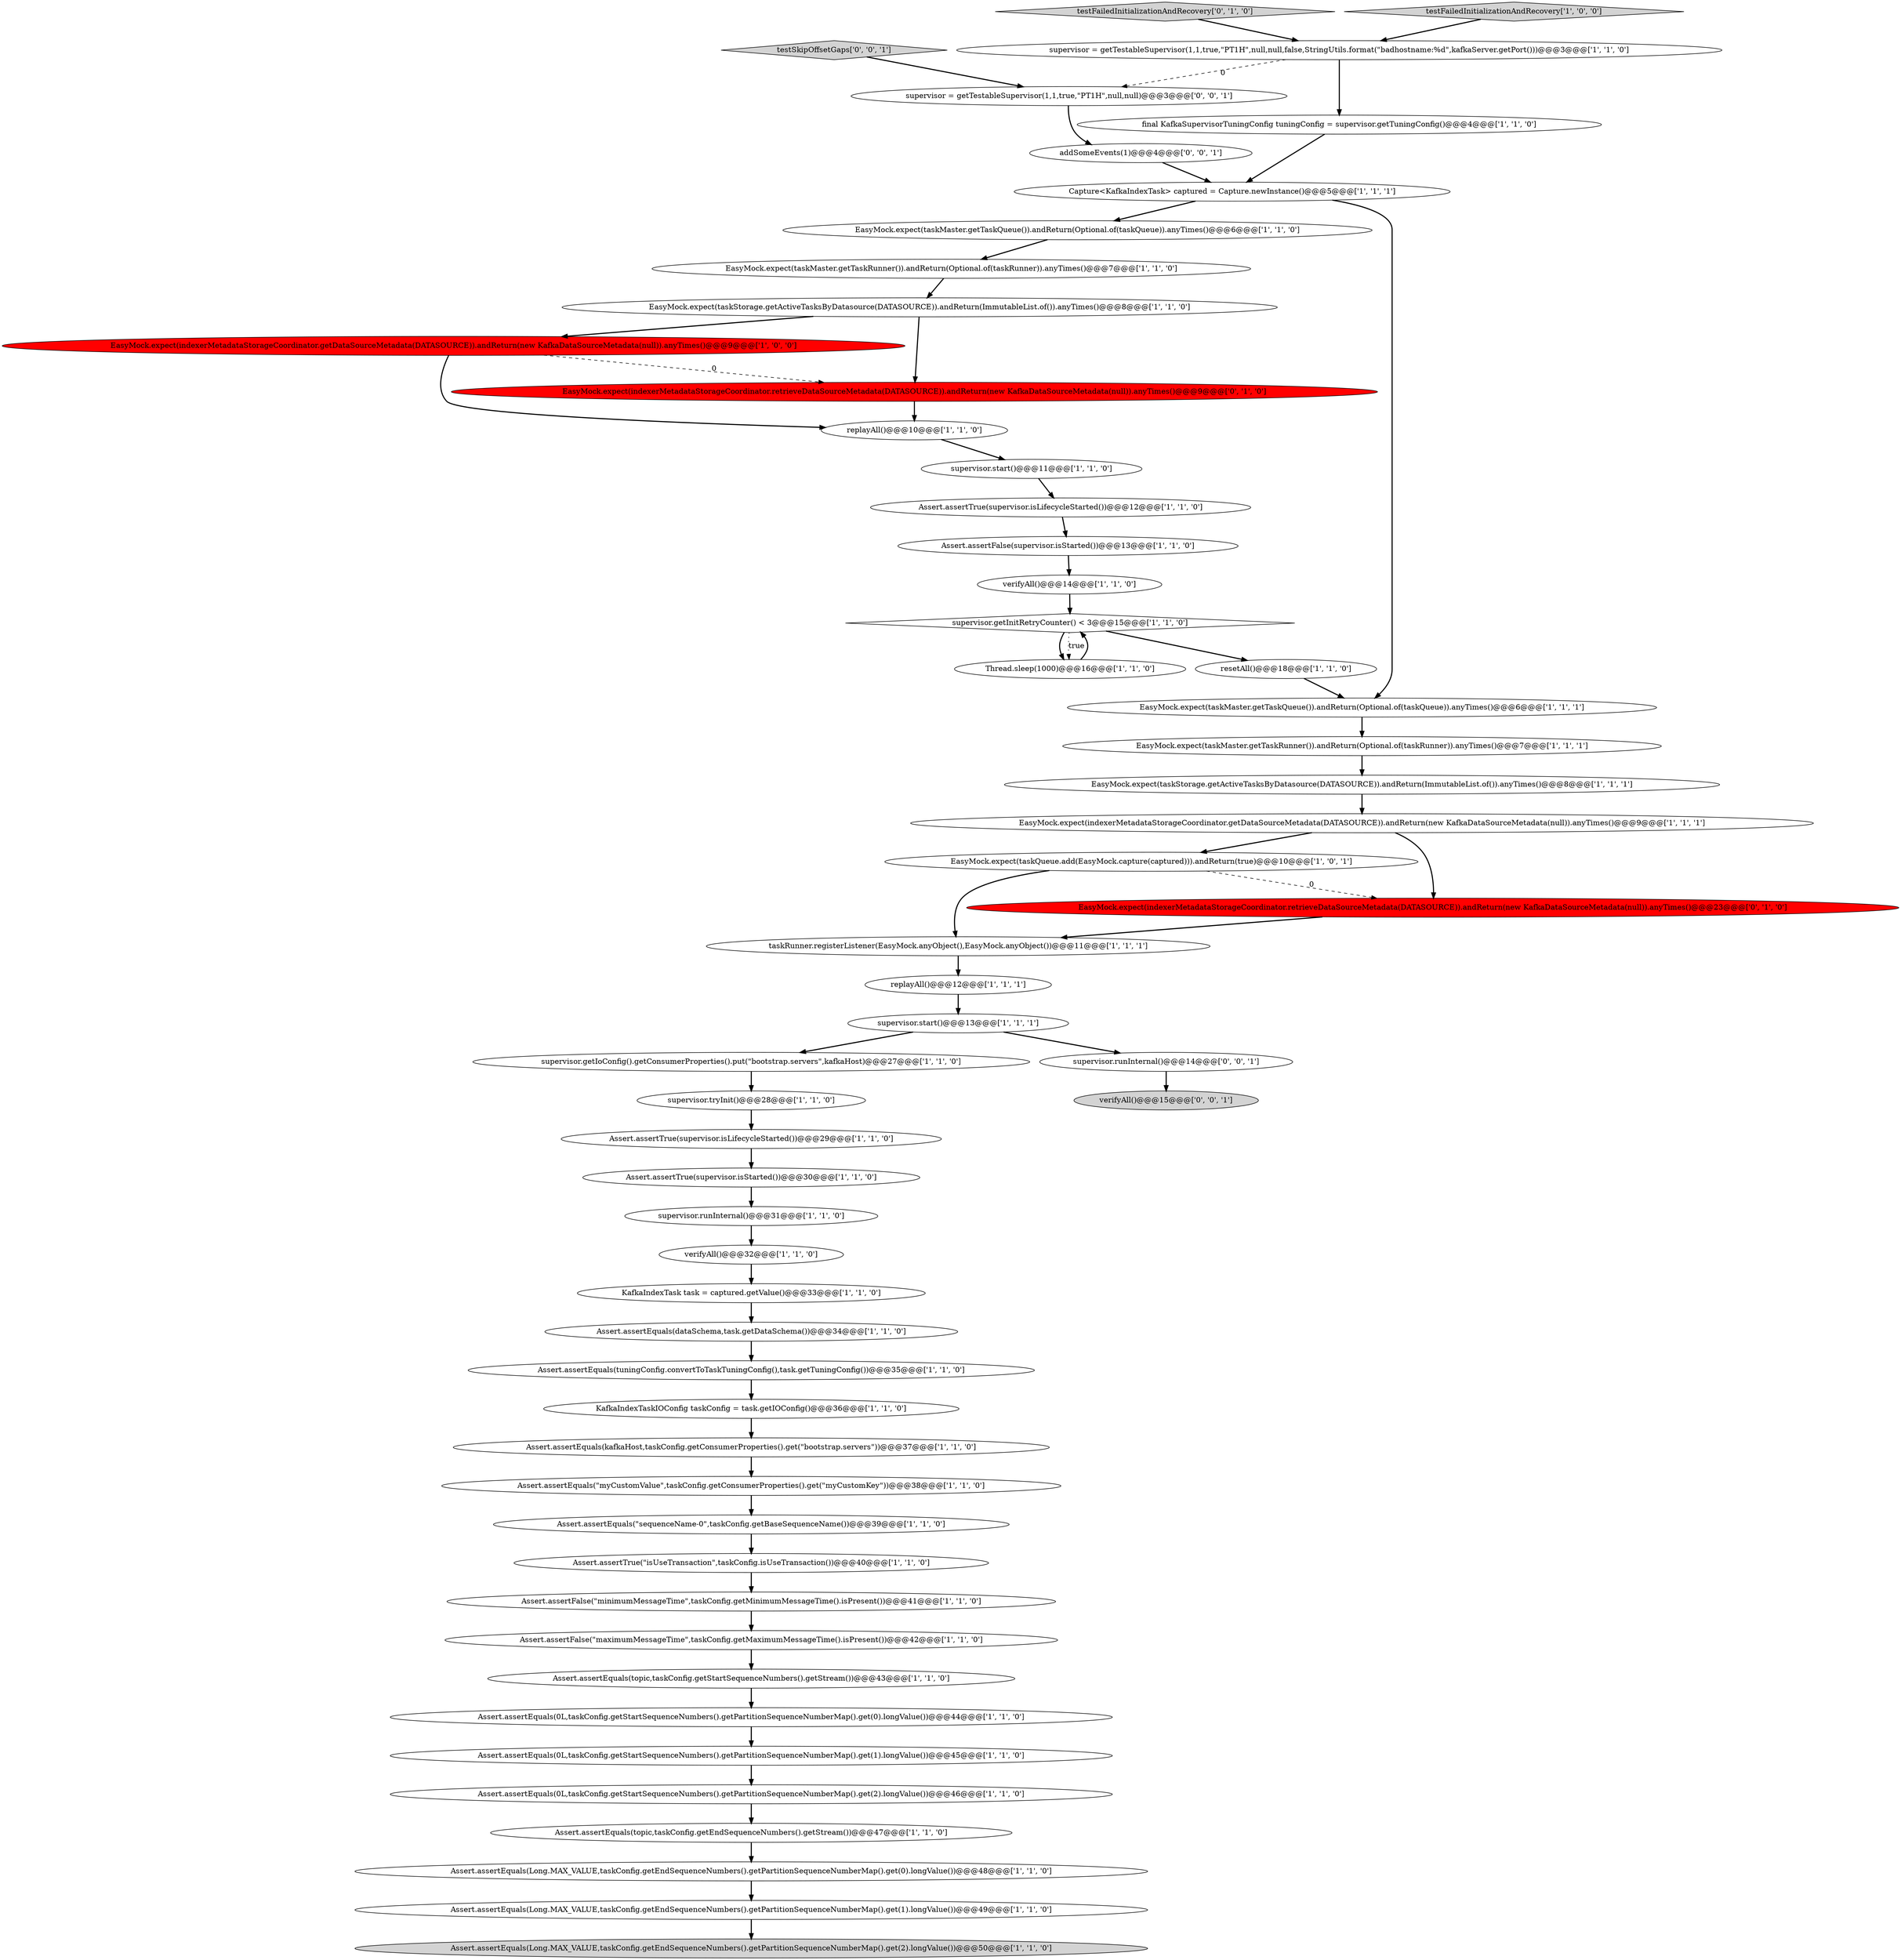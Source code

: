 digraph {
30 [style = filled, label = "Assert.assertEquals(kafkaHost,taskConfig.getConsumerProperties().get(\"bootstrap.servers\"))@@@37@@@['1', '1', '0']", fillcolor = white, shape = ellipse image = "AAA0AAABBB1BBB"];
31 [style = filled, label = "EasyMock.expect(taskQueue.add(EasyMock.capture(captured))).andReturn(true)@@@10@@@['1', '0', '1']", fillcolor = white, shape = ellipse image = "AAA0AAABBB1BBB"];
28 [style = filled, label = "Assert.assertEquals(topic,taskConfig.getStartSequenceNumbers().getStream())@@@43@@@['1', '1', '0']", fillcolor = white, shape = ellipse image = "AAA0AAABBB1BBB"];
34 [style = filled, label = "Assert.assertEquals(Long.MAX_VALUE,taskConfig.getEndSequenceNumbers().getPartitionSequenceNumberMap().get(0).longValue())@@@48@@@['1', '1', '0']", fillcolor = white, shape = ellipse image = "AAA0AAABBB1BBB"];
44 [style = filled, label = "replayAll()@@@12@@@['1', '1', '1']", fillcolor = white, shape = ellipse image = "AAA0AAABBB1BBB"];
40 [style = filled, label = "Assert.assertEquals(0L,taskConfig.getStartSequenceNumbers().getPartitionSequenceNumberMap().get(0).longValue())@@@44@@@['1', '1', '0']", fillcolor = white, shape = ellipse image = "AAA0AAABBB1BBB"];
19 [style = filled, label = "EasyMock.expect(taskStorage.getActiveTasksByDatasource(DATASOURCE)).andReturn(ImmutableList.of()).anyTimes()@@@8@@@['1', '1', '0']", fillcolor = white, shape = ellipse image = "AAA0AAABBB1BBB"];
16 [style = filled, label = "supervisor = getTestableSupervisor(1,1,true,\"PT1H\",null,null,false,StringUtils.format(\"badhostname:%d\",kafkaServer.getPort()))@@@3@@@['1', '1', '0']", fillcolor = white, shape = ellipse image = "AAA0AAABBB1BBB"];
26 [style = filled, label = "Assert.assertTrue(supervisor.isLifecycleStarted())@@@12@@@['1', '1', '0']", fillcolor = white, shape = ellipse image = "AAA0AAABBB1BBB"];
5 [style = filled, label = "verifyAll()@@@32@@@['1', '1', '0']", fillcolor = white, shape = ellipse image = "AAA0AAABBB1BBB"];
1 [style = filled, label = "EasyMock.expect(taskStorage.getActiveTasksByDatasource(DATASOURCE)).andReturn(ImmutableList.of()).anyTimes()@@@8@@@['1', '1', '1']", fillcolor = white, shape = ellipse image = "AAA0AAABBB1BBB"];
50 [style = filled, label = "testFailedInitializationAndRecovery['0', '1', '0']", fillcolor = lightgray, shape = diamond image = "AAA0AAABBB2BBB"];
14 [style = filled, label = "KafkaIndexTask task = captured.getValue()@@@33@@@['1', '1', '0']", fillcolor = white, shape = ellipse image = "AAA0AAABBB1BBB"];
33 [style = filled, label = "verifyAll()@@@14@@@['1', '1', '0']", fillcolor = white, shape = ellipse image = "AAA0AAABBB1BBB"];
8 [style = filled, label = "Assert.assertTrue(supervisor.isStarted())@@@30@@@['1', '1', '0']", fillcolor = white, shape = ellipse image = "AAA0AAABBB1BBB"];
25 [style = filled, label = "Assert.assertEquals(\"sequenceName-0\",taskConfig.getBaseSequenceName())@@@39@@@['1', '1', '0']", fillcolor = white, shape = ellipse image = "AAA0AAABBB1BBB"];
9 [style = filled, label = "supervisor.getInitRetryCounter() < 3@@@15@@@['1', '1', '0']", fillcolor = white, shape = diamond image = "AAA0AAABBB1BBB"];
0 [style = filled, label = "EasyMock.expect(taskMaster.getTaskRunner()).andReturn(Optional.of(taskRunner)).anyTimes()@@@7@@@['1', '1', '0']", fillcolor = white, shape = ellipse image = "AAA0AAABBB1BBB"];
2 [style = filled, label = "EasyMock.expect(indexerMetadataStorageCoordinator.getDataSourceMetadata(DATASOURCE)).andReturn(new KafkaDataSourceMetadata(null)).anyTimes()@@@9@@@['1', '1', '1']", fillcolor = white, shape = ellipse image = "AAA0AAABBB1BBB"];
37 [style = filled, label = "Assert.assertEquals(Long.MAX_VALUE,taskConfig.getEndSequenceNumbers().getPartitionSequenceNumberMap().get(2).longValue())@@@50@@@['1', '1', '0']", fillcolor = lightgray, shape = ellipse image = "AAA0AAABBB1BBB"];
53 [style = filled, label = "supervisor = getTestableSupervisor(1,1,true,\"PT1H\",null,null)@@@3@@@['0', '0', '1']", fillcolor = white, shape = ellipse image = "AAA0AAABBB3BBB"];
12 [style = filled, label = "supervisor.runInternal()@@@31@@@['1', '1', '0']", fillcolor = white, shape = ellipse image = "AAA0AAABBB1BBB"];
6 [style = filled, label = "Assert.assertEquals(topic,taskConfig.getEndSequenceNumbers().getStream())@@@47@@@['1', '1', '0']", fillcolor = white, shape = ellipse image = "AAA0AAABBB1BBB"];
24 [style = filled, label = "Assert.assertFalse(\"maximumMessageTime\",taskConfig.getMaximumMessageTime().isPresent())@@@42@@@['1', '1', '0']", fillcolor = white, shape = ellipse image = "AAA0AAABBB1BBB"];
55 [style = filled, label = "testSkipOffsetGaps['0', '0', '1']", fillcolor = lightgray, shape = diamond image = "AAA0AAABBB3BBB"];
48 [style = filled, label = "EasyMock.expect(indexerMetadataStorageCoordinator.retrieveDataSourceMetadata(DATASOURCE)).andReturn(new KafkaDataSourceMetadata(null)).anyTimes()@@@23@@@['0', '1', '0']", fillcolor = red, shape = ellipse image = "AAA1AAABBB2BBB"];
18 [style = filled, label = "supervisor.getIoConfig().getConsumerProperties().put(\"bootstrap.servers\",kafkaHost)@@@27@@@['1', '1', '0']", fillcolor = white, shape = ellipse image = "AAA0AAABBB1BBB"];
10 [style = filled, label = "Capture<KafkaIndexTask> captured = Capture.newInstance()@@@5@@@['1', '1', '1']", fillcolor = white, shape = ellipse image = "AAA0AAABBB1BBB"];
54 [style = filled, label = "supervisor.runInternal()@@@14@@@['0', '0', '1']", fillcolor = white, shape = ellipse image = "AAA0AAABBB3BBB"];
11 [style = filled, label = "Assert.assertFalse(supervisor.isStarted())@@@13@@@['1', '1', '0']", fillcolor = white, shape = ellipse image = "AAA0AAABBB1BBB"];
3 [style = filled, label = "testFailedInitializationAndRecovery['1', '0', '0']", fillcolor = lightgray, shape = diamond image = "AAA0AAABBB1BBB"];
23 [style = filled, label = "final KafkaSupervisorTuningConfig tuningConfig = supervisor.getTuningConfig()@@@4@@@['1', '1', '0']", fillcolor = white, shape = ellipse image = "AAA0AAABBB1BBB"];
21 [style = filled, label = "Assert.assertEquals(0L,taskConfig.getStartSequenceNumbers().getPartitionSequenceNumberMap().get(1).longValue())@@@45@@@['1', '1', '0']", fillcolor = white, shape = ellipse image = "AAA0AAABBB1BBB"];
47 [style = filled, label = "Assert.assertFalse(\"minimumMessageTime\",taskConfig.getMinimumMessageTime().isPresent())@@@41@@@['1', '1', '0']", fillcolor = white, shape = ellipse image = "AAA0AAABBB1BBB"];
46 [style = filled, label = "Assert.assertEquals(Long.MAX_VALUE,taskConfig.getEndSequenceNumbers().getPartitionSequenceNumberMap().get(1).longValue())@@@49@@@['1', '1', '0']", fillcolor = white, shape = ellipse image = "AAA0AAABBB1BBB"];
42 [style = filled, label = "supervisor.start()@@@13@@@['1', '1', '1']", fillcolor = white, shape = ellipse image = "AAA0AAABBB1BBB"];
22 [style = filled, label = "supervisor.tryInit()@@@28@@@['1', '1', '0']", fillcolor = white, shape = ellipse image = "AAA0AAABBB1BBB"];
17 [style = filled, label = "EasyMock.expect(taskMaster.getTaskQueue()).andReturn(Optional.of(taskQueue)).anyTimes()@@@6@@@['1', '1', '0']", fillcolor = white, shape = ellipse image = "AAA0AAABBB1BBB"];
38 [style = filled, label = "Assert.assertTrue(supervisor.isLifecycleStarted())@@@29@@@['1', '1', '0']", fillcolor = white, shape = ellipse image = "AAA0AAABBB1BBB"];
41 [style = filled, label = "EasyMock.expect(taskMaster.getTaskQueue()).andReturn(Optional.of(taskQueue)).anyTimes()@@@6@@@['1', '1', '1']", fillcolor = white, shape = ellipse image = "AAA0AAABBB1BBB"];
39 [style = filled, label = "replayAll()@@@10@@@['1', '1', '0']", fillcolor = white, shape = ellipse image = "AAA0AAABBB1BBB"];
43 [style = filled, label = "EasyMock.expect(taskMaster.getTaskRunner()).andReturn(Optional.of(taskRunner)).anyTimes()@@@7@@@['1', '1', '1']", fillcolor = white, shape = ellipse image = "AAA0AAABBB1BBB"];
36 [style = filled, label = "Assert.assertEquals(0L,taskConfig.getStartSequenceNumbers().getPartitionSequenceNumberMap().get(2).longValue())@@@46@@@['1', '1', '0']", fillcolor = white, shape = ellipse image = "AAA0AAABBB1BBB"];
13 [style = filled, label = "supervisor.start()@@@11@@@['1', '1', '0']", fillcolor = white, shape = ellipse image = "AAA0AAABBB1BBB"];
29 [style = filled, label = "KafkaIndexTaskIOConfig taskConfig = task.getIOConfig()@@@36@@@['1', '1', '0']", fillcolor = white, shape = ellipse image = "AAA0AAABBB1BBB"];
15 [style = filled, label = "Assert.assertTrue(\"isUseTransaction\",taskConfig.isUseTransaction())@@@40@@@['1', '1', '0']", fillcolor = white, shape = ellipse image = "AAA0AAABBB1BBB"];
27 [style = filled, label = "Assert.assertEquals(\"myCustomValue\",taskConfig.getConsumerProperties().get(\"myCustomKey\"))@@@38@@@['1', '1', '0']", fillcolor = white, shape = ellipse image = "AAA0AAABBB1BBB"];
49 [style = filled, label = "EasyMock.expect(indexerMetadataStorageCoordinator.retrieveDataSourceMetadata(DATASOURCE)).andReturn(new KafkaDataSourceMetadata(null)).anyTimes()@@@9@@@['0', '1', '0']", fillcolor = red, shape = ellipse image = "AAA1AAABBB2BBB"];
51 [style = filled, label = "verifyAll()@@@15@@@['0', '0', '1']", fillcolor = lightgray, shape = ellipse image = "AAA0AAABBB3BBB"];
20 [style = filled, label = "Assert.assertEquals(tuningConfig.convertToTaskTuningConfig(),task.getTuningConfig())@@@35@@@['1', '1', '0']", fillcolor = white, shape = ellipse image = "AAA0AAABBB1BBB"];
45 [style = filled, label = "resetAll()@@@18@@@['1', '1', '0']", fillcolor = white, shape = ellipse image = "AAA0AAABBB1BBB"];
32 [style = filled, label = "taskRunner.registerListener(EasyMock.anyObject(),EasyMock.anyObject())@@@11@@@['1', '1', '1']", fillcolor = white, shape = ellipse image = "AAA0AAABBB1BBB"];
52 [style = filled, label = "addSomeEvents(1)@@@4@@@['0', '0', '1']", fillcolor = white, shape = ellipse image = "AAA0AAABBB3BBB"];
35 [style = filled, label = "Assert.assertEquals(dataSchema,task.getDataSchema())@@@34@@@['1', '1', '0']", fillcolor = white, shape = ellipse image = "AAA0AAABBB1BBB"];
7 [style = filled, label = "Thread.sleep(1000)@@@16@@@['1', '1', '0']", fillcolor = white, shape = ellipse image = "AAA0AAABBB1BBB"];
4 [style = filled, label = "EasyMock.expect(indexerMetadataStorageCoordinator.getDataSourceMetadata(DATASOURCE)).andReturn(new KafkaDataSourceMetadata(null)).anyTimes()@@@9@@@['1', '0', '0']", fillcolor = red, shape = ellipse image = "AAA1AAABBB1BBB"];
54->51 [style = bold, label=""];
45->41 [style = bold, label=""];
36->6 [style = bold, label=""];
24->28 [style = bold, label=""];
2->48 [style = bold, label=""];
44->42 [style = bold, label=""];
42->18 [style = bold, label=""];
34->46 [style = bold, label=""];
28->40 [style = bold, label=""];
12->5 [style = bold, label=""];
6->34 [style = bold, label=""];
14->35 [style = bold, label=""];
20->29 [style = bold, label=""];
29->30 [style = bold, label=""];
0->19 [style = bold, label=""];
39->13 [style = bold, label=""];
35->20 [style = bold, label=""];
31->32 [style = bold, label=""];
4->39 [style = bold, label=""];
53->52 [style = bold, label=""];
30->27 [style = bold, label=""];
50->16 [style = bold, label=""];
10->17 [style = bold, label=""];
4->49 [style = dashed, label="0"];
52->10 [style = bold, label=""];
31->48 [style = dashed, label="0"];
16->23 [style = bold, label=""];
5->14 [style = bold, label=""];
3->16 [style = bold, label=""];
9->7 [style = bold, label=""];
33->9 [style = bold, label=""];
10->41 [style = bold, label=""];
16->53 [style = dashed, label="0"];
46->37 [style = bold, label=""];
26->11 [style = bold, label=""];
7->9 [style = bold, label=""];
22->38 [style = bold, label=""];
18->22 [style = bold, label=""];
17->0 [style = bold, label=""];
49->39 [style = bold, label=""];
21->36 [style = bold, label=""];
47->24 [style = bold, label=""];
13->26 [style = bold, label=""];
19->49 [style = bold, label=""];
9->45 [style = bold, label=""];
43->1 [style = bold, label=""];
55->53 [style = bold, label=""];
11->33 [style = bold, label=""];
23->10 [style = bold, label=""];
32->44 [style = bold, label=""];
25->15 [style = bold, label=""];
48->32 [style = bold, label=""];
1->2 [style = bold, label=""];
19->4 [style = bold, label=""];
38->8 [style = bold, label=""];
15->47 [style = bold, label=""];
42->54 [style = bold, label=""];
9->7 [style = dotted, label="true"];
41->43 [style = bold, label=""];
27->25 [style = bold, label=""];
8->12 [style = bold, label=""];
40->21 [style = bold, label=""];
2->31 [style = bold, label=""];
}
